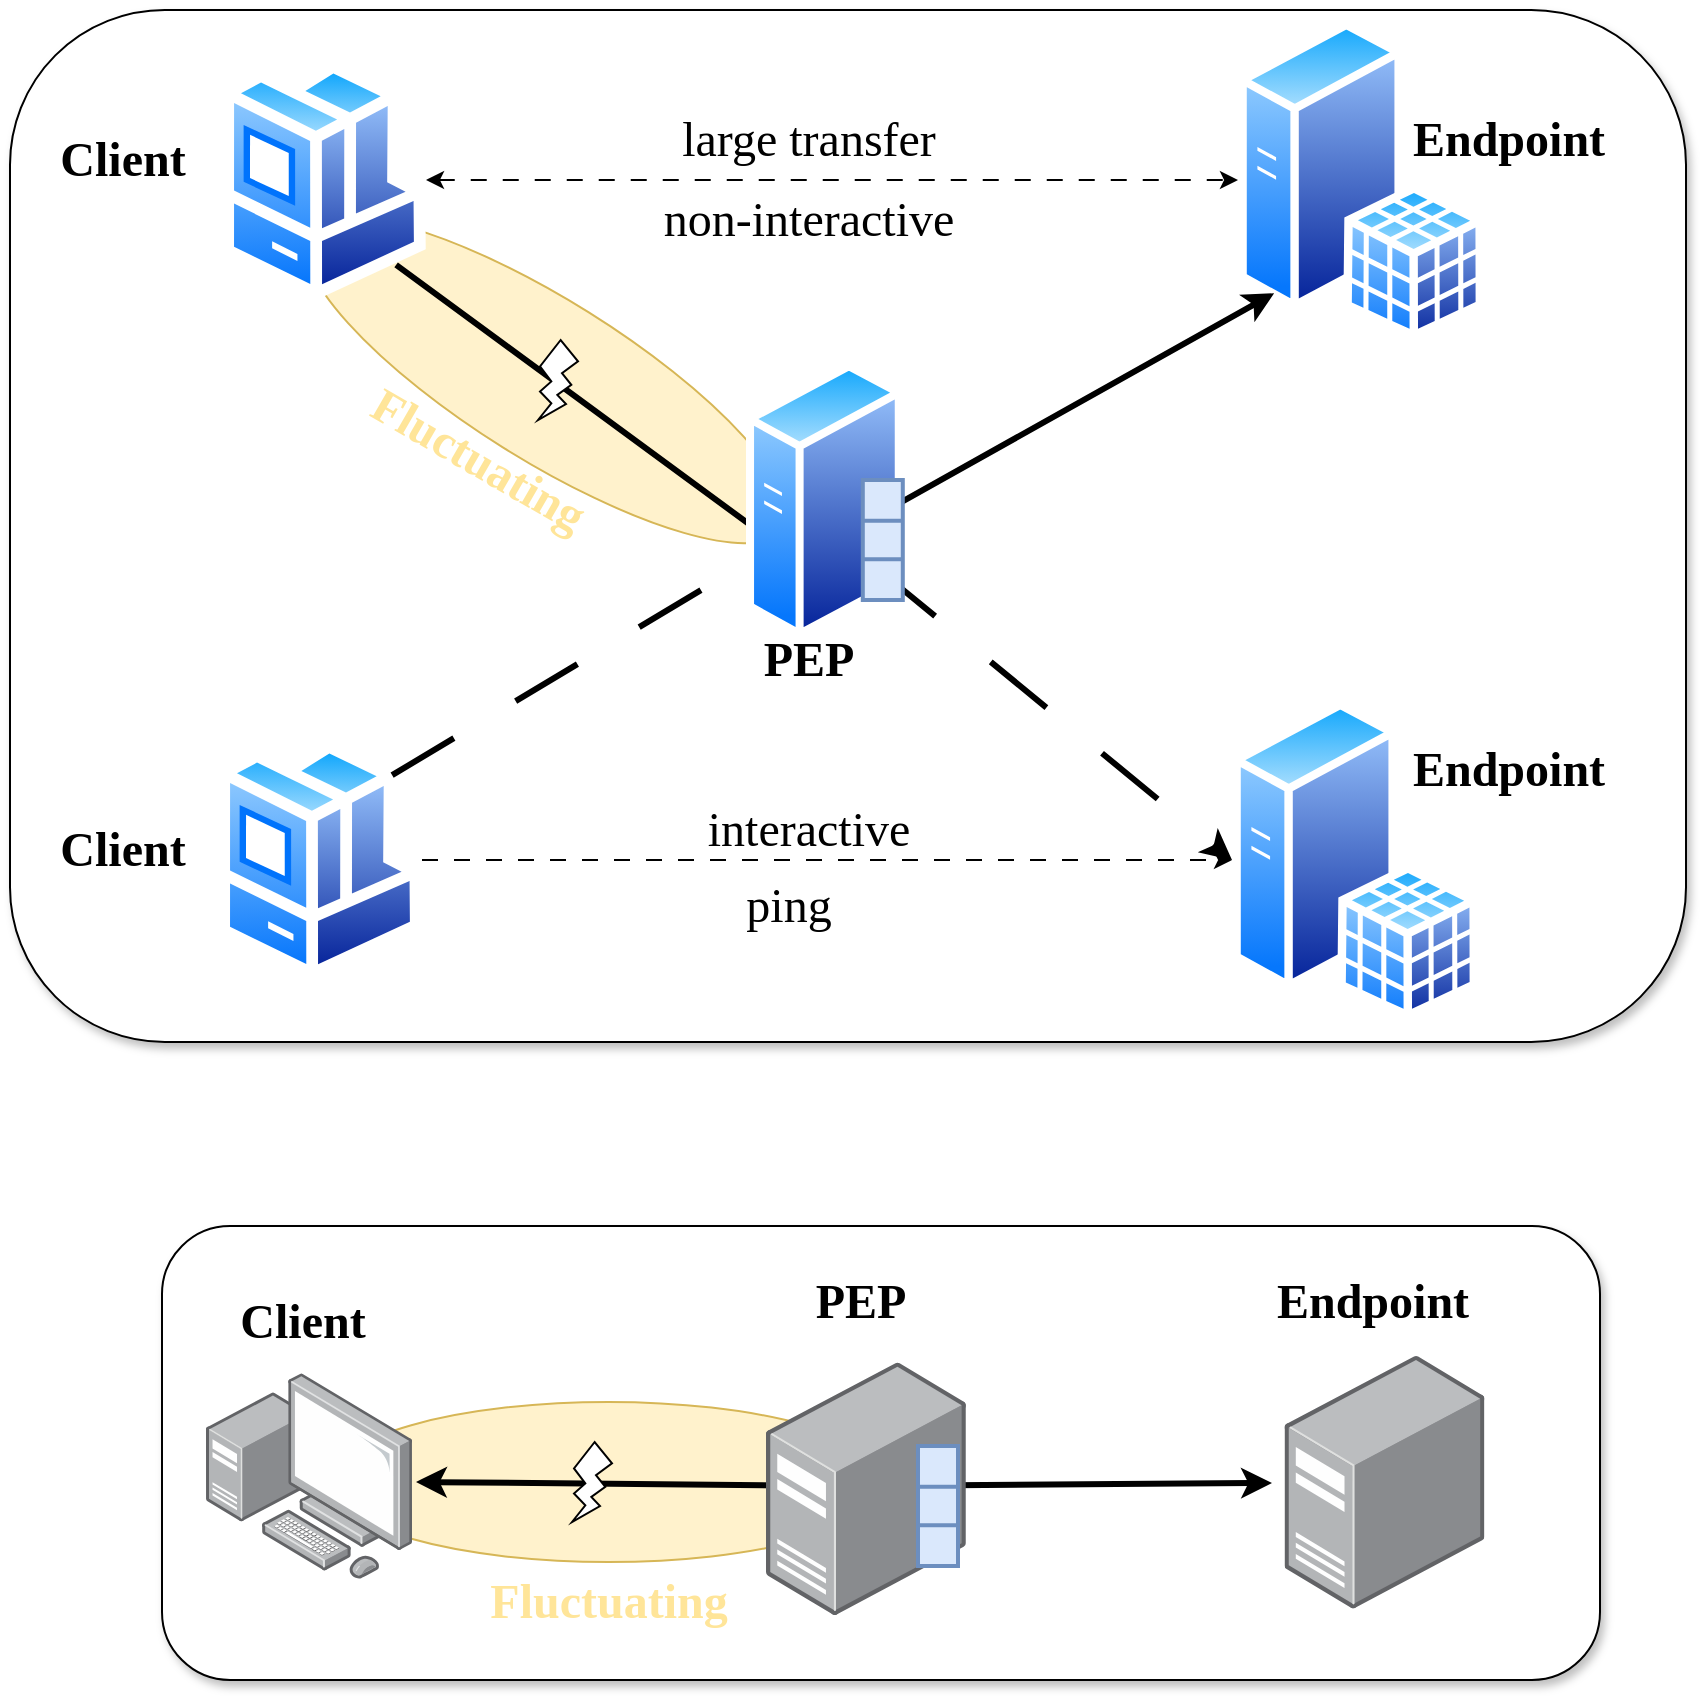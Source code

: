 <mxfile version="22.0.3" type="device">
  <diagram name="Page-1" id="1RzEFaOIlWaM-WirTFdZ">
    <mxGraphModel dx="1706" dy="854" grid="0" gridSize="10" guides="1" tooltips="1" connect="1" arrows="1" fold="1" page="0" pageScale="1" pageWidth="827" pageHeight="1169" math="0" shadow="0">
      <root>
        <mxCell id="0" />
        <mxCell id="1" parent="0" />
        <mxCell id="NVqbeTGQmw-UKsHA0EE0-2" value="" style="rounded=1;whiteSpace=wrap;html=1;shadow=1;" parent="1" vertex="1">
          <mxGeometry x="65" y="812" width="719" height="227" as="geometry" />
        </mxCell>
        <mxCell id="NVqbeTGQmw-UKsHA0EE0-1" value="" style="rounded=1;whiteSpace=wrap;html=1;shadow=1;" parent="1" vertex="1">
          <mxGeometry x="-11" y="204" width="838" height="516" as="geometry" />
        </mxCell>
        <mxCell id="EIi2rDB1gSw5DZKnVNfG-16" value="" style="ellipse;whiteSpace=wrap;html=1;fontFamily=Times New Roman;fontSize=24;rotation=0;fillColor=#fff2cc;strokeColor=#d6b656;" parent="1" vertex="1">
          <mxGeometry x="148.2" y="900" width="280" height="80" as="geometry" />
        </mxCell>
        <mxCell id="53W-j4bIFkD6rnpGP8-M-22" value="" style="ellipse;whiteSpace=wrap;html=1;fontFamily=Times New Roman;fontSize=24;rotation=32;fillColor=#fff2cc;strokeColor=#d6b656;" parent="1" vertex="1">
          <mxGeometry x="117" y="349" width="280" height="80" as="geometry" />
        </mxCell>
        <mxCell id="53W-j4bIFkD6rnpGP8-M-17" style="edgeStyle=orthogonalEdgeStyle;rounded=0;orthogonalLoop=1;jettySize=auto;html=1;dashed=1;dashPattern=8 8;fontFamily=Times New Roman;fontSize=24;startArrow=classic;startFill=1;" parent="1" source="53W-j4bIFkD6rnpGP8-M-2" target="53W-j4bIFkD6rnpGP8-M-3" edge="1">
          <mxGeometry relative="1" as="geometry" />
        </mxCell>
        <mxCell id="53W-j4bIFkD6rnpGP8-M-19" value="large transfer" style="edgeLabel;html=1;align=center;verticalAlign=middle;resizable=0;points=[];fontSize=24;fontFamily=Times New Roman;" parent="53W-j4bIFkD6rnpGP8-M-17" vertex="1" connectable="0">
          <mxGeometry x="0.163" y="-1" relative="1" as="geometry">
            <mxPoint x="-45" y="-21" as="offset" />
          </mxGeometry>
        </mxCell>
        <mxCell id="53W-j4bIFkD6rnpGP8-M-2" value="" style="aspect=fixed;perimeter=ellipsePerimeter;html=1;align=center;shadow=0;dashed=0;spacingTop=3;image;image=img/lib/active_directory/workstation_client.svg;fontFamily=Times New Roman;" parent="1" vertex="1">
          <mxGeometry x="95" y="229" width="102" height="120" as="geometry" />
        </mxCell>
        <mxCell id="53W-j4bIFkD6rnpGP8-M-3" value="" style="aspect=fixed;perimeter=ellipsePerimeter;html=1;align=center;shadow=0;dashed=0;spacingTop=3;image;image=img/lib/active_directory/sql_server.svg;fontFamily=Times New Roman;" parent="1" vertex="1">
          <mxGeometry x="603" y="209" width="123.2" height="160" as="geometry" />
        </mxCell>
        <mxCell id="53W-j4bIFkD6rnpGP8-M-5" value="" style="aspect=fixed;perimeter=ellipsePerimeter;html=1;align=center;shadow=0;dashed=0;spacingTop=3;image;image=img/lib/active_directory/workstation_client.svg;fontFamily=Times New Roman;" parent="1" vertex="1">
          <mxGeometry x="93" y="569" width="102" height="120" as="geometry" />
        </mxCell>
        <mxCell id="53W-j4bIFkD6rnpGP8-M-6" value="" style="aspect=fixed;perimeter=ellipsePerimeter;html=1;align=center;shadow=0;dashed=0;spacingTop=3;image;image=img/lib/active_directory/sql_server.svg;fontFamily=Times New Roman;imageBackground=none;" parent="1" vertex="1">
          <mxGeometry x="600" y="549" width="123.2" height="160" as="geometry" />
        </mxCell>
        <mxCell id="53W-j4bIFkD6rnpGP8-M-8" value="&lt;font&gt;&lt;span style=&quot;font-size: 24px;&quot;&gt;&lt;b&gt;Client&lt;/b&gt;&lt;/span&gt;&lt;/font&gt;" style="text;html=1;align=center;verticalAlign=middle;resizable=0;points=[];autosize=1;strokeColor=none;fillColor=none;fontFamily=Times New Roman;" parent="1" vertex="1">
          <mxGeometry y="604" width="90" height="40" as="geometry" />
        </mxCell>
        <mxCell id="53W-j4bIFkD6rnpGP8-M-9" value="&lt;b style=&quot;border-color: var(--border-color);&quot;&gt;&lt;font style=&quot;border-color: var(--border-color); font-size: 24px;&quot;&gt;Endpoint&lt;/font&gt;&lt;/b&gt;" style="text;html=1;align=center;verticalAlign=middle;resizable=0;points=[];autosize=1;strokeColor=none;fillColor=none;fontFamily=Times New Roman;" parent="1" vertex="1">
          <mxGeometry x="678" y="564" width="120" height="40" as="geometry" />
        </mxCell>
        <mxCell id="53W-j4bIFkD6rnpGP8-M-10" value="&lt;font&gt;&lt;span style=&quot;font-size: 24px;&quot;&gt;&lt;b&gt;Client&lt;/b&gt;&lt;/span&gt;&lt;/font&gt;" style="text;html=1;align=center;verticalAlign=middle;resizable=0;points=[];autosize=1;strokeColor=none;fillColor=none;fontFamily=Times New Roman;" parent="1" vertex="1">
          <mxGeometry y="259" width="90" height="40" as="geometry" />
        </mxCell>
        <mxCell id="53W-j4bIFkD6rnpGP8-M-11" value="&lt;b&gt;&lt;font style=&quot;font-size: 24px;&quot;&gt;Endpoint&lt;/font&gt;&lt;/b&gt;" style="text;html=1;align=center;verticalAlign=middle;resizable=0;points=[];autosize=1;strokeColor=none;fillColor=none;fontFamily=Times New Roman;" parent="1" vertex="1">
          <mxGeometry x="678" y="249" width="120" height="40" as="geometry" />
        </mxCell>
        <mxCell id="53W-j4bIFkD6rnpGP8-M-13" value="" style="endArrow=classic;html=1;rounded=0;fontFamily=Times New Roman;fontSize=24;exitX=1;exitY=0;exitDx=0;exitDy=0;entryX=0;entryY=0.5;entryDx=0;entryDy=0;jumpSize=3;strokeWidth=3;dashed=1;dashPattern=12 12;" parent="1" source="53W-j4bIFkD6rnpGP8-M-5" target="53W-j4bIFkD6rnpGP8-M-6" edge="1">
          <mxGeometry width="50" height="50" relative="1" as="geometry">
            <mxPoint x="373" y="519" as="sourcePoint" />
            <mxPoint x="423" y="469" as="targetPoint" />
            <Array as="points">
              <mxPoint x="393" y="459" />
            </Array>
          </mxGeometry>
        </mxCell>
        <mxCell id="53W-j4bIFkD6rnpGP8-M-14" value="" style="endArrow=classic;html=1;rounded=0;fontFamily=Times New Roman;fontSize=24;exitX=1;exitY=1;exitDx=0;exitDy=0;entryX=0;entryY=1;entryDx=0;entryDy=0;strokeWidth=3;startArrow=none;" parent="1" source="53W-j4bIFkD6rnpGP8-M-2" target="53W-j4bIFkD6rnpGP8-M-3" edge="1">
          <mxGeometry width="50" height="50" relative="1" as="geometry">
            <mxPoint x="357.0" y="479.0" as="sourcePoint" />
            <mxPoint x="423" y="469" as="targetPoint" />
            <Array as="points">
              <mxPoint x="383" y="479" />
            </Array>
          </mxGeometry>
        </mxCell>
        <mxCell id="53W-j4bIFkD6rnpGP8-M-4" value="" style="aspect=fixed;perimeter=ellipsePerimeter;html=1;align=center;shadow=0;dashed=0;spacingTop=3;image;image=img/lib/active_directory/generic_server.svg;fontFamily=Times New Roman;" parent="1" vertex="1">
          <mxGeometry x="357" y="379" width="78.4" height="140" as="geometry" />
        </mxCell>
        <mxCell id="53W-j4bIFkD6rnpGP8-M-15" value="" style="endArrow=classic;html=1;rounded=0;fontFamily=Times New Roman;fontSize=24;entryX=0;entryY=0.5;entryDx=0;entryDy=0;exitX=1;exitY=0.5;exitDx=0;exitDy=0;dashed=1;dashPattern=8 8;" parent="1" source="53W-j4bIFkD6rnpGP8-M-5" target="53W-j4bIFkD6rnpGP8-M-6" edge="1">
          <mxGeometry width="50" height="50" relative="1" as="geometry">
            <mxPoint x="373" y="519" as="sourcePoint" />
            <mxPoint x="423" y="469" as="targetPoint" />
          </mxGeometry>
        </mxCell>
        <mxCell id="53W-j4bIFkD6rnpGP8-M-16" value="ping" style="edgeLabel;html=1;align=center;verticalAlign=middle;resizable=0;points=[];fontSize=24;fontFamily=Times New Roman;" parent="53W-j4bIFkD6rnpGP8-M-15" vertex="1" connectable="0">
          <mxGeometry x="0.179" y="-2" relative="1" as="geometry">
            <mxPoint x="-56" y="21" as="offset" />
          </mxGeometry>
        </mxCell>
        <mxCell id="53W-j4bIFkD6rnpGP8-M-20" value="non-interactive" style="text;html=1;align=center;verticalAlign=middle;resizable=0;points=[];autosize=1;strokeColor=none;fillColor=none;fontSize=24;fontFamily=Times New Roman;" parent="1" vertex="1">
          <mxGeometry x="302.8" y="289" width="170" height="40" as="geometry" />
        </mxCell>
        <mxCell id="53W-j4bIFkD6rnpGP8-M-21" value="interactive" style="text;html=1;align=center;verticalAlign=middle;resizable=0;points=[];autosize=1;strokeColor=none;fillColor=none;fontSize=24;fontFamily=Times New Roman;" parent="1" vertex="1">
          <mxGeometry x="327.8" y="594" width="120" height="40" as="geometry" />
        </mxCell>
        <mxCell id="53W-j4bIFkD6rnpGP8-M-7" value="&lt;b&gt;&lt;font style=&quot;font-size: 24px;&quot;&gt;PEP&lt;/font&gt;&lt;/b&gt;" style="text;html=1;align=center;verticalAlign=middle;resizable=0;points=[];autosize=1;strokeColor=none;fillColor=none;fontFamily=Times New Roman;" parent="1" vertex="1">
          <mxGeometry x="352.8" y="509" width="70" height="40" as="geometry" />
        </mxCell>
        <mxCell id="53W-j4bIFkD6rnpGP8-M-24" value="&lt;b style=&quot;&quot;&gt;&lt;font color=&quot;#ffe599&quot;&gt;Fluctuating&lt;/font&gt;&lt;/b&gt;" style="text;html=1;align=center;verticalAlign=middle;resizable=0;points=[];autosize=1;strokeColor=none;fillColor=none;fontSize=24;fontFamily=Times New Roman;rotation=30;shadow=0;" parent="1" vertex="1">
          <mxGeometry x="153" y="409" width="140" height="40" as="geometry" />
        </mxCell>
        <mxCell id="53W-j4bIFkD6rnpGP8-M-28" value="" style="strokeWidth=2;html=1;shape=mxgraph.lean_mapping.buffer_or_safety_stock;shadow=0;fontFamily=Times New Roman;fontSize=24;fillColor=#dae8fc;strokeColor=#6c8ebf;" parent="1" vertex="1">
          <mxGeometry x="415.4" y="439" width="20" height="60" as="geometry" />
        </mxCell>
        <mxCell id="EIi2rDB1gSw5DZKnVNfG-9" value="&lt;font&gt;&lt;span style=&quot;font-size: 24px;&quot;&gt;&lt;b&gt;Client&lt;/b&gt;&lt;/span&gt;&lt;/font&gt;" style="text;html=1;align=center;verticalAlign=middle;resizable=0;points=[];autosize=1;strokeColor=none;fillColor=none;fontFamily=Times New Roman;" parent="1" vertex="1">
          <mxGeometry x="90" y="840" width="90" height="40" as="geometry" />
        </mxCell>
        <mxCell id="EIi2rDB1gSw5DZKnVNfG-10" value="&lt;b&gt;&lt;font style=&quot;font-size: 24px;&quot;&gt;Endpoint&lt;/font&gt;&lt;/b&gt;" style="text;html=1;align=center;verticalAlign=middle;resizable=0;points=[];autosize=1;strokeColor=none;fillColor=none;fontFamily=Times New Roman;" parent="1" vertex="1">
          <mxGeometry x="610" y="830" width="120" height="40" as="geometry" />
        </mxCell>
        <mxCell id="EIi2rDB1gSw5DZKnVNfG-11" value="" style="endArrow=classic;html=1;rounded=0;fontFamily=Times New Roman;fontSize=24;exitX=1;exitY=0.5;exitDx=0;exitDy=0;strokeWidth=3;startArrow=classic;startFill=1;" parent="1" edge="1">
          <mxGeometry width="50" height="50" relative="1" as="geometry">
            <mxPoint x="192" y="940" as="sourcePoint" />
            <mxPoint x="620.001" y="940.455" as="targetPoint" />
            <Array as="points">
              <mxPoint x="410" y="942" />
            </Array>
          </mxGeometry>
        </mxCell>
        <mxCell id="VFfHGyhvLBKflF-kuMkx-7" value="" style="image;points=[];aspect=fixed;html=1;align=center;shadow=0;dashed=0;image=img/lib/allied_telesis/computer_and_terminals/Server_Desktop.svg;" vertex="1" parent="1">
          <mxGeometry x="367" y="880" width="99.93" height="126.68" as="geometry" />
        </mxCell>
        <mxCell id="EIi2rDB1gSw5DZKnVNfG-13" value="" style="strokeWidth=2;html=1;shape=mxgraph.lean_mapping.buffer_or_safety_stock;shadow=0;fontFamily=Times New Roman;fontSize=24;fillColor=#dae8fc;strokeColor=#6c8ebf;" parent="1" vertex="1">
          <mxGeometry x="443" y="922" width="20" height="60" as="geometry" />
        </mxCell>
        <mxCell id="EIi2rDB1gSw5DZKnVNfG-17" value="&lt;b style=&quot;&quot;&gt;&lt;font color=&quot;#ffe599&quot;&gt;Fluctuating&lt;/font&gt;&lt;/b&gt;" style="text;html=1;align=center;verticalAlign=middle;resizable=0;points=[];autosize=1;strokeColor=none;fillColor=none;fontSize=24;fontFamily=Times New Roman;rotation=0;shadow=0;" parent="1" vertex="1">
          <mxGeometry x="218.2" y="980" width="140" height="40" as="geometry" />
        </mxCell>
        <mxCell id="EIi2rDB1gSw5DZKnVNfG-18" value="&lt;b&gt;&lt;font style=&quot;font-size: 24px;&quot;&gt;PEP&lt;/font&gt;&lt;/b&gt;" style="text;html=1;align=center;verticalAlign=middle;resizable=0;points=[];autosize=1;strokeColor=none;fillColor=none;fontFamily=Times New Roman;" parent="1" vertex="1">
          <mxGeometry x="379" y="830" width="70" height="40" as="geometry" />
        </mxCell>
        <mxCell id="EIi2rDB1gSw5DZKnVNfG-19" value="" style="verticalLabelPosition=bottom;verticalAlign=top;html=1;shape=mxgraph.basic.flash;fontFamily=Times New Roman;" parent="1" vertex="1">
          <mxGeometry x="270" y="920" width="20" height="40" as="geometry" />
        </mxCell>
        <mxCell id="EIi2rDB1gSw5DZKnVNfG-20" value="" style="verticalLabelPosition=bottom;verticalAlign=top;html=1;shape=mxgraph.basic.flash;fontFamily=Times New Roman;" parent="1" vertex="1">
          <mxGeometry x="253" y="369" width="20" height="40" as="geometry" />
        </mxCell>
        <mxCell id="VFfHGyhvLBKflF-kuMkx-8" value="" style="image;points=[];aspect=fixed;html=1;align=center;shadow=0;dashed=0;image=img/lib/allied_telesis/computer_and_terminals/Personal_Computer_with_Server.svg;" vertex="1" parent="1">
          <mxGeometry x="87" y="885.5" width="103" height="103" as="geometry" />
        </mxCell>
        <mxCell id="VFfHGyhvLBKflF-kuMkx-9" value="" style="image;points=[];aspect=fixed;html=1;align=center;shadow=0;dashed=0;image=img/lib/allied_telesis/computer_and_terminals/Server_Desktop.svg;" vertex="1" parent="1">
          <mxGeometry x="626.27" y="876.66" width="99.93" height="126.68" as="geometry" />
        </mxCell>
      </root>
    </mxGraphModel>
  </diagram>
</mxfile>
